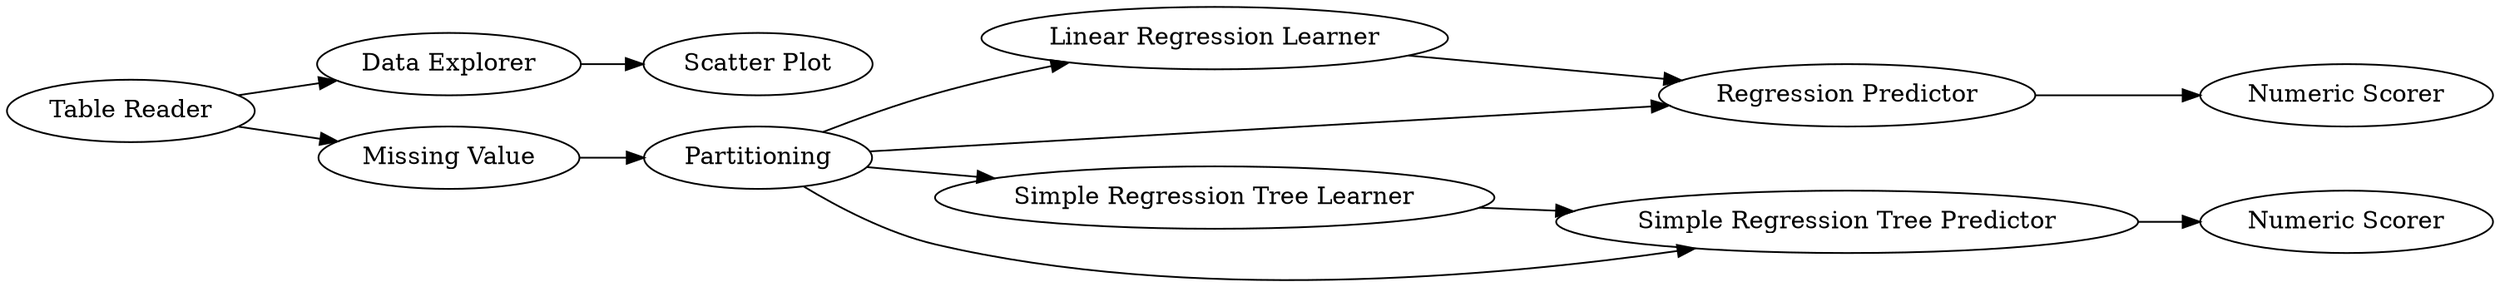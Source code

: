 digraph {
	1 [label="Table Reader"]
	2 [label="Data Explorer"]
	3 [label="Scatter Plot"]
	4 [label="Missing Value"]
	5 [label="Linear Regression Learner"]
	6 [label="Regression Predictor"]
	7 [label=Partitioning]
	8 [label="Numeric Scorer"]
	9 [label="Simple Regression Tree Learner"]
	10 [label="Simple Regression Tree Predictor"]
	11 [label="Numeric Scorer"]
	1 -> 2
	1 -> 4
	2 -> 3
	4 -> 7
	5 -> 6
	6 -> 8
	7 -> 5
	7 -> 6
	7 -> 9
	7 -> 10
	9 -> 10
	10 -> 11
	rankdir=LR
}
